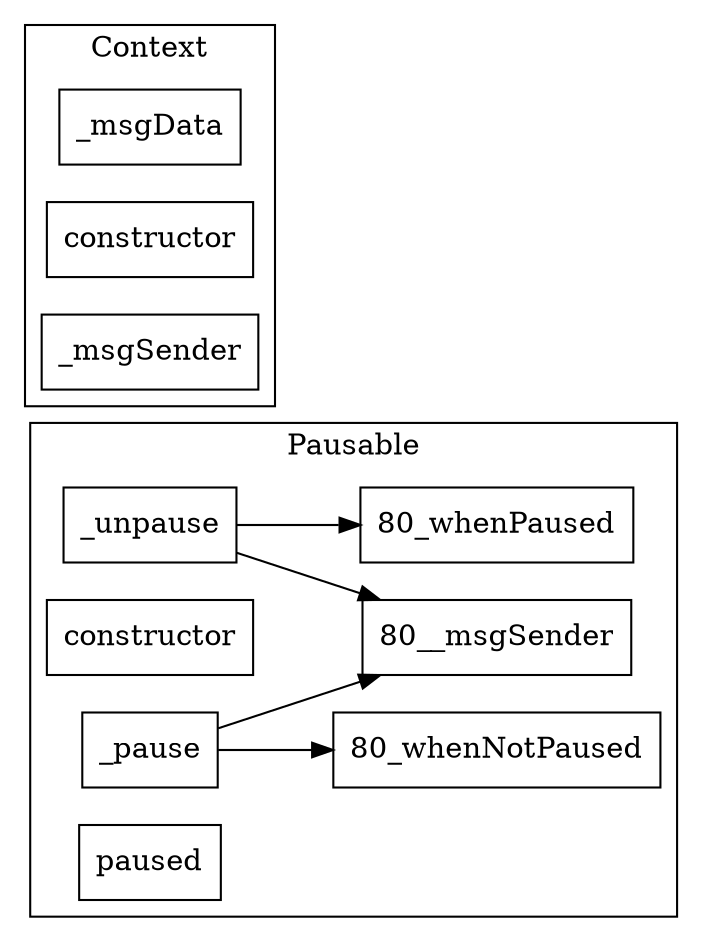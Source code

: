 strict digraph {
rankdir="LR"
node [shape=box]
subgraph cluster_80_Pausable {
label = "Pausable"
"80__unpause" [label="_unpause"]
"80_constructor" [label="constructor"]
"80__pause" [label="_pause"]
"80_paused" [label="paused"]
"80__unpause" -> "80_whenPaused"
"80__pause" -> "80__msgSender"
"80__unpause" -> "80__msgSender"
"80__pause" -> "80_whenNotPaused"
}subgraph cluster_107_Context {
label = "Context"
"107__msgData" [label="_msgData"]
"107_constructor" [label="constructor"]
"107__msgSender" [label="_msgSender"]
}subgraph cluster_solidity {
label = "[Solidity]"
}
}